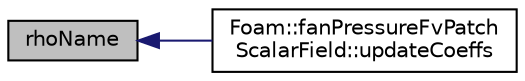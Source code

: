 digraph "rhoName"
{
  bgcolor="transparent";
  edge [fontname="Helvetica",fontsize="10",labelfontname="Helvetica",labelfontsize="10"];
  node [fontname="Helvetica",fontsize="10",shape=record];
  rankdir="LR";
  Node1 [label="rhoName",height=0.2,width=0.4,color="black", fillcolor="grey75", style="filled", fontcolor="black"];
  Node1 -> Node2 [dir="back",color="midnightblue",fontsize="10",style="solid",fontname="Helvetica"];
  Node2 [label="Foam::fanPressureFvPatch\lScalarField::updateCoeffs",height=0.2,width=0.4,color="black",URL="$a00748.html#a7e24eafac629d3733181cd942d4c902f",tooltip="Update the coefficients associated with the patch field. "];
}
